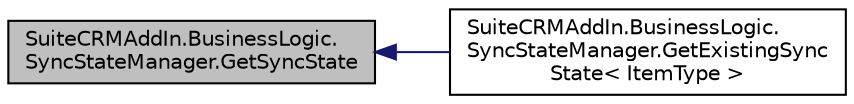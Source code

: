 digraph "SuiteCRMAddIn.BusinessLogic.SyncStateManager.GetSyncState"
{
  edge [fontname="Helvetica",fontsize="10",labelfontname="Helvetica",labelfontsize="10"];
  node [fontname="Helvetica",fontsize="10",shape=record];
  rankdir="LR";
  Node64 [label="SuiteCRMAddIn.BusinessLogic.\lSyncStateManager.GetSyncState",height=0.2,width=0.4,color="black", fillcolor="grey75", style="filled", fontcolor="black"];
  Node64 -> Node65 [dir="back",color="midnightblue",fontsize="10",style="solid",fontname="Helvetica"];
  Node65 [label="SuiteCRMAddIn.BusinessLogic.\lSyncStateManager.GetExistingSync\lState\< ItemType \>",height=0.2,width=0.4,color="black", fillcolor="white", style="filled",URL="$class_suite_c_r_m_add_in_1_1_business_logic_1_1_sync_state_manager.html#a629ae7d1e665b0c64084efc096f0ef43",tooltip="Get the existing sync state for this item, if it exists and is of the appropriate type..."];
}
